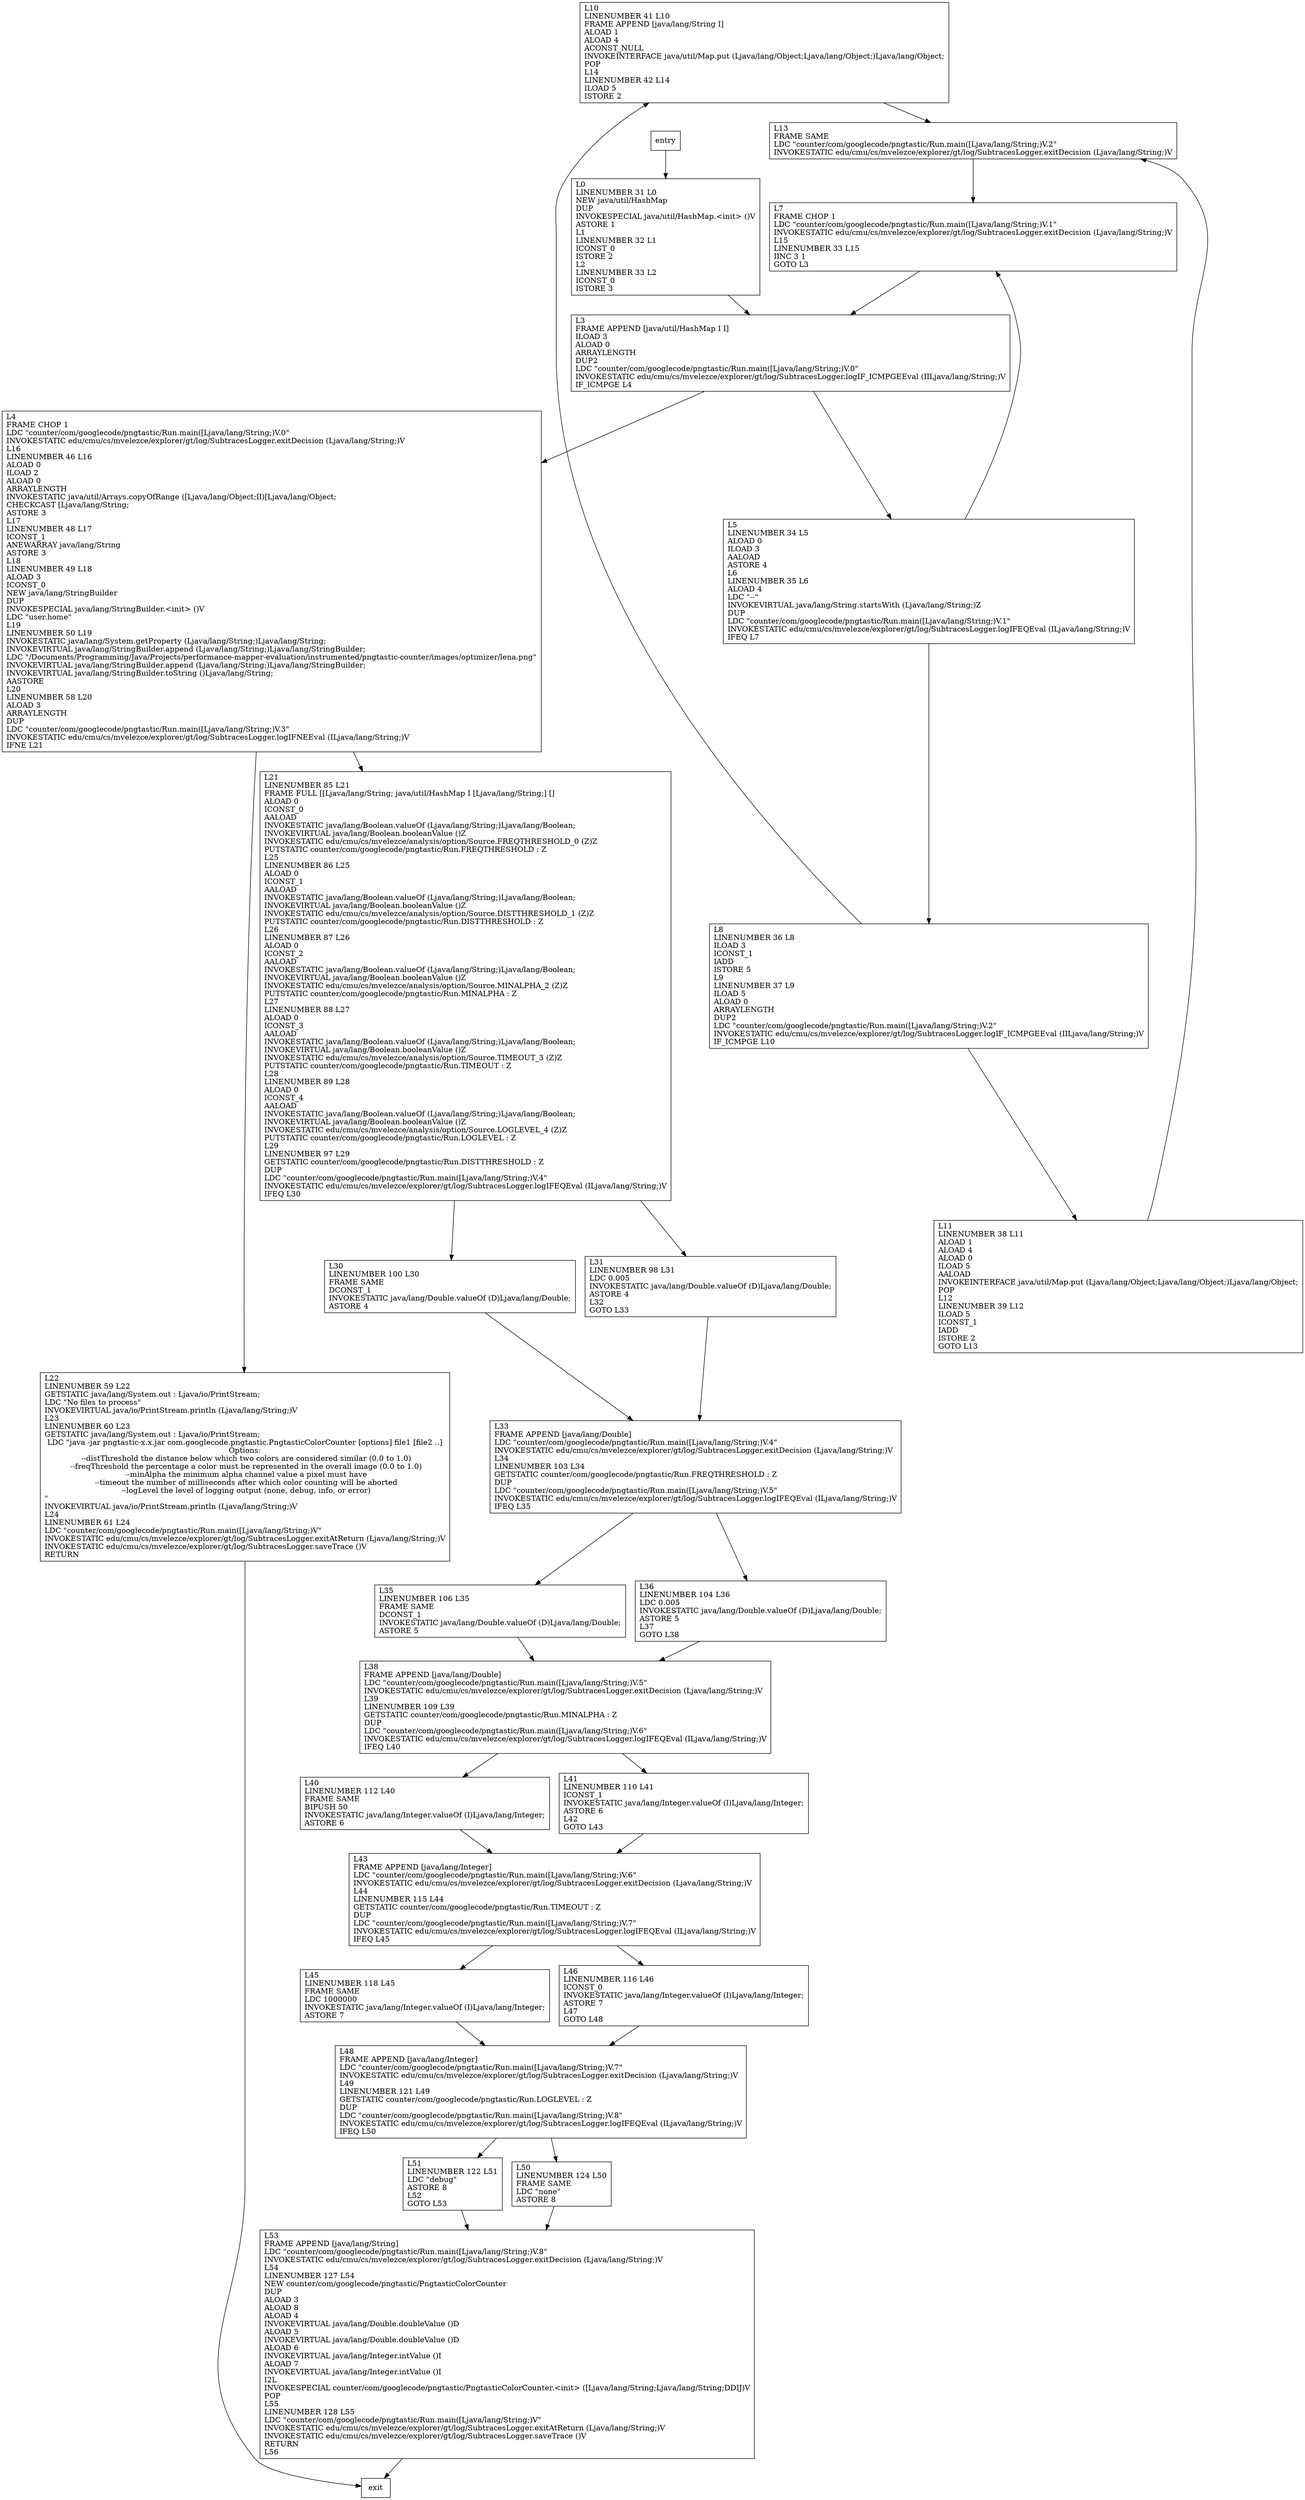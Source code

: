 digraph main {
node [shape=record];
102174918 [label="L10\lLINENUMBER 41 L10\lFRAME APPEND [java/lang/String I]\lALOAD 1\lALOAD 4\lACONST_NULL\lINVOKEINTERFACE java/util/Map.put (Ljava/lang/Object;Ljava/lang/Object;)Ljava/lang/Object;\lPOP\lL14\lLINENUMBER 42 L14\lILOAD 5\lISTORE 2\l"];
788625466 [label="L35\lLINENUMBER 106 L35\lFRAME SAME\lDCONST_1\lINVOKESTATIC java/lang/Double.valueOf (D)Ljava/lang/Double;\lASTORE 5\l"];
1267149311 [label="L7\lFRAME CHOP 1\lLDC \"counter/com/googlecode/pngtastic/Run.main([Ljava/lang/String;)V.1\"\lINVOKESTATIC edu/cmu/cs/mvelezce/explorer/gt/log/SubtracesLogger.exitDecision (Ljava/lang/String;)V\lL15\lLINENUMBER 33 L15\lIINC 3 1\lGOTO L3\l"];
375466577 [label="L51\lLINENUMBER 122 L51\lLDC \"debug\"\lASTORE 8\lL52\lGOTO L53\l"];
52514534 [label="L11\lLINENUMBER 38 L11\lALOAD 1\lALOAD 4\lALOAD 0\lILOAD 5\lAALOAD\lINVOKEINTERFACE java/util/Map.put (Ljava/lang/Object;Ljava/lang/Object;)Ljava/lang/Object;\lPOP\lL12\lLINENUMBER 39 L12\lILOAD 5\lICONST_1\lIADD\lISTORE 2\lGOTO L13\l"];
718571091 [label="L3\lFRAME APPEND [java/util/HashMap I I]\lILOAD 3\lALOAD 0\lARRAYLENGTH\lDUP2\lLDC \"counter/com/googlecode/pngtastic/Run.main([Ljava/lang/String;)V.0\"\lINVOKESTATIC edu/cmu/cs/mvelezce/explorer/gt/log/SubtracesLogger.logIF_ICMPGEEval (IILjava/lang/String;)V\lIF_ICMPGE L4\l"];
2104973502 [label="L31\lLINENUMBER 98 L31\lLDC 0.005\lINVOKESTATIC java/lang/Double.valueOf (D)Ljava/lang/Double;\lASTORE 4\lL32\lGOTO L33\l"];
2059572982 [label="L45\lLINENUMBER 118 L45\lFRAME SAME\lLDC 1000000\lINVOKESTATIC java/lang/Integer.valueOf (I)Ljava/lang/Integer;\lASTORE 7\l"];
1173346575 [label="L8\lLINENUMBER 36 L8\lILOAD 3\lICONST_1\lIADD\lISTORE 5\lL9\lLINENUMBER 37 L9\lILOAD 5\lALOAD 0\lARRAYLENGTH\lDUP2\lLDC \"counter/com/googlecode/pngtastic/Run.main([Ljava/lang/String;)V.2\"\lINVOKESTATIC edu/cmu/cs/mvelezce/explorer/gt/log/SubtracesLogger.logIF_ICMPGEEval (IILjava/lang/String;)V\lIF_ICMPGE L10\l"];
787122337 [label="L43\lFRAME APPEND [java/lang/Integer]\lLDC \"counter/com/googlecode/pngtastic/Run.main([Ljava/lang/String;)V.6\"\lINVOKESTATIC edu/cmu/cs/mvelezce/explorer/gt/log/SubtracesLogger.exitDecision (Ljava/lang/String;)V\lL44\lLINENUMBER 115 L44\lGETSTATIC counter/com/googlecode/pngtastic/Run.TIMEOUT : Z\lDUP\lLDC \"counter/com/googlecode/pngtastic/Run.main([Ljava/lang/String;)V.7\"\lINVOKESTATIC edu/cmu/cs/mvelezce/explorer/gt/log/SubtracesLogger.logIFEQEval (ILjava/lang/String;)V\lIFEQ L45\l"];
1752461090 [label="L36\lLINENUMBER 104 L36\lLDC 0.005\lINVOKESTATIC java/lang/Double.valueOf (D)Ljava/lang/Double;\lASTORE 5\lL37\lGOTO L38\l"];
1807015220 [label="L5\lLINENUMBER 34 L5\lALOAD 0\lILOAD 3\lAALOAD\lASTORE 4\lL6\lLINENUMBER 35 L6\lALOAD 4\lLDC \"--\"\lINVOKEVIRTUAL java/lang/String.startsWith (Ljava/lang/String;)Z\lDUP\lLDC \"counter/com/googlecode/pngtastic/Run.main([Ljava/lang/String;)V.1\"\lINVOKESTATIC edu/cmu/cs/mvelezce/explorer/gt/log/SubtracesLogger.logIFEQEval (ILjava/lang/String;)V\lIFEQ L7\l"];
839998248 [label="L0\lLINENUMBER 31 L0\lNEW java/util/HashMap\lDUP\lINVOKESPECIAL java/util/HashMap.\<init\> ()V\lASTORE 1\lL1\lLINENUMBER 32 L1\lICONST_0\lISTORE 2\lL2\lLINENUMBER 33 L2\lICONST_0\lISTORE 3\l"];
1242027525 [label="L21\lLINENUMBER 85 L21\lFRAME FULL [[Ljava/lang/String; java/util/HashMap I [Ljava/lang/String;] []\lALOAD 0\lICONST_0\lAALOAD\lINVOKESTATIC java/lang/Boolean.valueOf (Ljava/lang/String;)Ljava/lang/Boolean;\lINVOKEVIRTUAL java/lang/Boolean.booleanValue ()Z\lINVOKESTATIC edu/cmu/cs/mvelezce/analysis/option/Source.FREQTHRESHOLD_0 (Z)Z\lPUTSTATIC counter/com/googlecode/pngtastic/Run.FREQTHRESHOLD : Z\lL25\lLINENUMBER 86 L25\lALOAD 0\lICONST_1\lAALOAD\lINVOKESTATIC java/lang/Boolean.valueOf (Ljava/lang/String;)Ljava/lang/Boolean;\lINVOKEVIRTUAL java/lang/Boolean.booleanValue ()Z\lINVOKESTATIC edu/cmu/cs/mvelezce/analysis/option/Source.DISTTHRESHOLD_1 (Z)Z\lPUTSTATIC counter/com/googlecode/pngtastic/Run.DISTTHRESHOLD : Z\lL26\lLINENUMBER 87 L26\lALOAD 0\lICONST_2\lAALOAD\lINVOKESTATIC java/lang/Boolean.valueOf (Ljava/lang/String;)Ljava/lang/Boolean;\lINVOKEVIRTUAL java/lang/Boolean.booleanValue ()Z\lINVOKESTATIC edu/cmu/cs/mvelezce/analysis/option/Source.MINALPHA_2 (Z)Z\lPUTSTATIC counter/com/googlecode/pngtastic/Run.MINALPHA : Z\lL27\lLINENUMBER 88 L27\lALOAD 0\lICONST_3\lAALOAD\lINVOKESTATIC java/lang/Boolean.valueOf (Ljava/lang/String;)Ljava/lang/Boolean;\lINVOKEVIRTUAL java/lang/Boolean.booleanValue ()Z\lINVOKESTATIC edu/cmu/cs/mvelezce/analysis/option/Source.TIMEOUT_3 (Z)Z\lPUTSTATIC counter/com/googlecode/pngtastic/Run.TIMEOUT : Z\lL28\lLINENUMBER 89 L28\lALOAD 0\lICONST_4\lAALOAD\lINVOKESTATIC java/lang/Boolean.valueOf (Ljava/lang/String;)Ljava/lang/Boolean;\lINVOKEVIRTUAL java/lang/Boolean.booleanValue ()Z\lINVOKESTATIC edu/cmu/cs/mvelezce/analysis/option/Source.LOGLEVEL_4 (Z)Z\lPUTSTATIC counter/com/googlecode/pngtastic/Run.LOGLEVEL : Z\lL29\lLINENUMBER 97 L29\lGETSTATIC counter/com/googlecode/pngtastic/Run.DISTTHRESHOLD : Z\lDUP\lLDC \"counter/com/googlecode/pngtastic/Run.main([Ljava/lang/String;)V.4\"\lINVOKESTATIC edu/cmu/cs/mvelezce/explorer/gt/log/SubtracesLogger.logIFEQEval (ILjava/lang/String;)V\lIFEQ L30\l"];
1095273238 [label="L40\lLINENUMBER 112 L40\lFRAME SAME\lBIPUSH 50\lINVOKESTATIC java/lang/Integer.valueOf (I)Ljava/lang/Integer;\lASTORE 6\l"];
1948810915 [label="L22\lLINENUMBER 59 L22\lGETSTATIC java/lang/System.out : Ljava/io/PrintStream;\lLDC \"No files to process\"\lINVOKEVIRTUAL java/io/PrintStream.println (Ljava/lang/String;)V\lL23\lLINENUMBER 60 L23\lGETSTATIC java/lang/System.out : Ljava/io/PrintStream;\lLDC \"java -jar pngtastic-x.x.jar com.googlecode.pngtastic.PngtasticColorCounter [options] file1 [file2 ..]\nOptions:\n  --distThreshold    the distance below which two colors are considered similar (0.0 to 1.0)\n  --freqThreshold    the percentage a color must be represented in the overall image (0.0 to 1.0)\n  --minAlpha         the minimum alpha channel value a pixel must have\n  --timeout          the number of milliseconds after which color counting will be aborted\n  --logLevel         the level of logging output (none, debug, info, or error)\n\"\lINVOKEVIRTUAL java/io/PrintStream.println (Ljava/lang/String;)V\lL24\lLINENUMBER 61 L24\lLDC \"counter/com/googlecode/pngtastic/Run.main([Ljava/lang/String;)V\"\lINVOKESTATIC edu/cmu/cs/mvelezce/explorer/gt/log/SubtracesLogger.exitAtReturn (Ljava/lang/String;)V\lINVOKESTATIC edu/cmu/cs/mvelezce/explorer/gt/log/SubtracesLogger.saveTrace ()V\lRETURN\l"];
1604247316 [label="L33\lFRAME APPEND [java/lang/Double]\lLDC \"counter/com/googlecode/pngtastic/Run.main([Ljava/lang/String;)V.4\"\lINVOKESTATIC edu/cmu/cs/mvelezce/explorer/gt/log/SubtracesLogger.exitDecision (Ljava/lang/String;)V\lL34\lLINENUMBER 103 L34\lGETSTATIC counter/com/googlecode/pngtastic/Run.FREQTHRESHOLD : Z\lDUP\lLDC \"counter/com/googlecode/pngtastic/Run.main([Ljava/lang/String;)V.5\"\lINVOKESTATIC edu/cmu/cs/mvelezce/explorer/gt/log/SubtracesLogger.logIFEQEval (ILjava/lang/String;)V\lIFEQ L35\l"];
735937428 [label="L30\lLINENUMBER 100 L30\lFRAME SAME\lDCONST_1\lINVOKESTATIC java/lang/Double.valueOf (D)Ljava/lang/Double;\lASTORE 4\l"];
36657658 [label="L48\lFRAME APPEND [java/lang/Integer]\lLDC \"counter/com/googlecode/pngtastic/Run.main([Ljava/lang/String;)V.7\"\lINVOKESTATIC edu/cmu/cs/mvelezce/explorer/gt/log/SubtracesLogger.exitDecision (Ljava/lang/String;)V\lL49\lLINENUMBER 121 L49\lGETSTATIC counter/com/googlecode/pngtastic/Run.LOGLEVEL : Z\lDUP\lLDC \"counter/com/googlecode/pngtastic/Run.main([Ljava/lang/String;)V.8\"\lINVOKESTATIC edu/cmu/cs/mvelezce/explorer/gt/log/SubtracesLogger.logIFEQEval (ILjava/lang/String;)V\lIFEQ L50\l"];
2107577743 [label="L4\lFRAME CHOP 1\lLDC \"counter/com/googlecode/pngtastic/Run.main([Ljava/lang/String;)V.0\"\lINVOKESTATIC edu/cmu/cs/mvelezce/explorer/gt/log/SubtracesLogger.exitDecision (Ljava/lang/String;)V\lL16\lLINENUMBER 46 L16\lALOAD 0\lILOAD 2\lALOAD 0\lARRAYLENGTH\lINVOKESTATIC java/util/Arrays.copyOfRange ([Ljava/lang/Object;II)[Ljava/lang/Object;\lCHECKCAST [Ljava/lang/String;\lASTORE 3\lL17\lLINENUMBER 48 L17\lICONST_1\lANEWARRAY java/lang/String\lASTORE 3\lL18\lLINENUMBER 49 L18\lALOAD 3\lICONST_0\lNEW java/lang/StringBuilder\lDUP\lINVOKESPECIAL java/lang/StringBuilder.\<init\> ()V\lLDC \"user.home\"\lL19\lLINENUMBER 50 L19\lINVOKESTATIC java/lang/System.getProperty (Ljava/lang/String;)Ljava/lang/String;\lINVOKEVIRTUAL java/lang/StringBuilder.append (Ljava/lang/String;)Ljava/lang/StringBuilder;\lLDC \"/Documents/Programming/Java/Projects/performance-mapper-evaluation/instrumented/pngtastic-counter/images/optimizer/lena.png\"\lINVOKEVIRTUAL java/lang/StringBuilder.append (Ljava/lang/String;)Ljava/lang/StringBuilder;\lINVOKEVIRTUAL java/lang/StringBuilder.toString ()Ljava/lang/String;\lAASTORE\lL20\lLINENUMBER 58 L20\lALOAD 3\lARRAYLENGTH\lDUP\lLDC \"counter/com/googlecode/pngtastic/Run.main([Ljava/lang/String;)V.3\"\lINVOKESTATIC edu/cmu/cs/mvelezce/explorer/gt/log/SubtracesLogger.logIFNEEval (ILjava/lang/String;)V\lIFNE L21\l"];
177140066 [label="L41\lLINENUMBER 110 L41\lICONST_1\lINVOKESTATIC java/lang/Integer.valueOf (I)Ljava/lang/Integer;\lASTORE 6\lL42\lGOTO L43\l"];
1753714541 [label="L38\lFRAME APPEND [java/lang/Double]\lLDC \"counter/com/googlecode/pngtastic/Run.main([Ljava/lang/String;)V.5\"\lINVOKESTATIC edu/cmu/cs/mvelezce/explorer/gt/log/SubtracesLogger.exitDecision (Ljava/lang/String;)V\lL39\lLINENUMBER 109 L39\lGETSTATIC counter/com/googlecode/pngtastic/Run.MINALPHA : Z\lDUP\lLDC \"counter/com/googlecode/pngtastic/Run.main([Ljava/lang/String;)V.6\"\lINVOKESTATIC edu/cmu/cs/mvelezce/explorer/gt/log/SubtracesLogger.logIFEQEval (ILjava/lang/String;)V\lIFEQ L40\l"];
2144838275 [label="L46\lLINENUMBER 116 L46\lICONST_0\lINVOKESTATIC java/lang/Integer.valueOf (I)Ljava/lang/Integer;\lASTORE 7\lL47\lGOTO L48\l"];
2029680286 [label="L50\lLINENUMBER 124 L50\lFRAME SAME\lLDC \"none\"\lASTORE 8\l"];
943573036 [label="L13\lFRAME SAME\lLDC \"counter/com/googlecode/pngtastic/Run.main([Ljava/lang/String;)V.2\"\lINVOKESTATIC edu/cmu/cs/mvelezce/explorer/gt/log/SubtracesLogger.exitDecision (Ljava/lang/String;)V\l"];
1423983012 [label="L53\lFRAME APPEND [java/lang/String]\lLDC \"counter/com/googlecode/pngtastic/Run.main([Ljava/lang/String;)V.8\"\lINVOKESTATIC edu/cmu/cs/mvelezce/explorer/gt/log/SubtracesLogger.exitDecision (Ljava/lang/String;)V\lL54\lLINENUMBER 127 L54\lNEW counter/com/googlecode/pngtastic/PngtasticColorCounter\lDUP\lALOAD 3\lALOAD 8\lALOAD 4\lINVOKEVIRTUAL java/lang/Double.doubleValue ()D\lALOAD 5\lINVOKEVIRTUAL java/lang/Double.doubleValue ()D\lALOAD 6\lINVOKEVIRTUAL java/lang/Integer.intValue ()I\lALOAD 7\lINVOKEVIRTUAL java/lang/Integer.intValue ()I\lI2L\lINVOKESPECIAL counter/com/googlecode/pngtastic/PngtasticColorCounter.\<init\> ([Ljava/lang/String;Ljava/lang/String;DDIJ)V\lPOP\lL55\lLINENUMBER 128 L55\lLDC \"counter/com/googlecode/pngtastic/Run.main([Ljava/lang/String;)V\"\lINVOKESTATIC edu/cmu/cs/mvelezce/explorer/gt/log/SubtracesLogger.exitAtReturn (Ljava/lang/String;)V\lINVOKESTATIC edu/cmu/cs/mvelezce/explorer/gt/log/SubtracesLogger.saveTrace ()V\lRETURN\lL56\l"];
entry;
exit;
102174918 -> 943573036;
788625466 -> 1753714541;
1267149311 -> 718571091;
375466577 -> 1423983012;
52514534 -> 943573036;
718571091 -> 1807015220;
718571091 -> 2107577743;
2104973502 -> 1604247316;
2059572982 -> 36657658;
1173346575 -> 102174918;
1173346575 -> 52514534;
787122337 -> 2059572982;
787122337 -> 2144838275;
1752461090 -> 1753714541;
1807015220 -> 1267149311;
1807015220 -> 1173346575;
839998248 -> 718571091;
1242027525 -> 735937428;
1242027525 -> 2104973502;
1095273238 -> 787122337;
1948810915 -> exit;
1604247316 -> 788625466;
1604247316 -> 1752461090;
735937428 -> 1604247316;
entry -> 839998248;
36657658 -> 375466577;
36657658 -> 2029680286;
2107577743 -> 1242027525;
2107577743 -> 1948810915;
177140066 -> 787122337;
1753714541 -> 177140066;
1753714541 -> 1095273238;
2144838275 -> 36657658;
2029680286 -> 1423983012;
943573036 -> 1267149311;
1423983012 -> exit;
}

